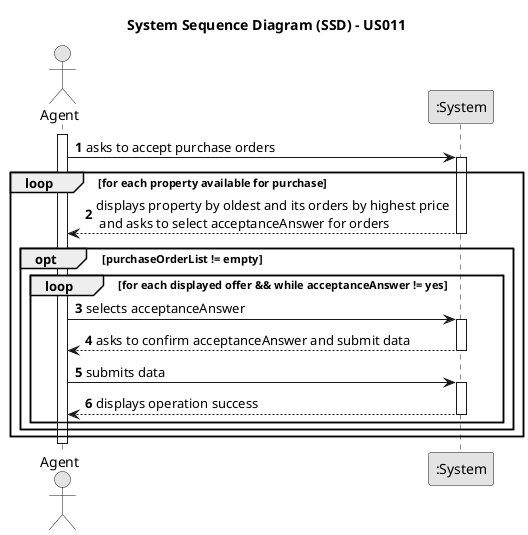 @startuml
skinparam monochrome true
skinparam packageStyle rectangle
skinparam shadowing false

title System Sequence Diagram (SSD) - US011

autonumber

actor "Agent" as Agent
participant ":System" as System

activate Agent
    Agent -> System : asks to accept purchase orders
    activate System

    loop for each property available for purchase

    System --> Agent : displays property by oldest and its orders by highest price\n and asks to select acceptanceAnswer for orders
    deactivate System

    opt  purchaseOrderList != empty
    loop for each displayed offer && while acceptanceAnswer != yes

    Agent -> System : selects acceptanceAnswer
    activate System

    System -->  Agent: asks to confirm acceptanceAnswer and submit data
    deactivate System

    Agent -> System  : submits data
    activate System

    System --> Agent : displays operation success
    deactivate System
    end loop
    end alt
    end loop

deactivate Agent
@enduml